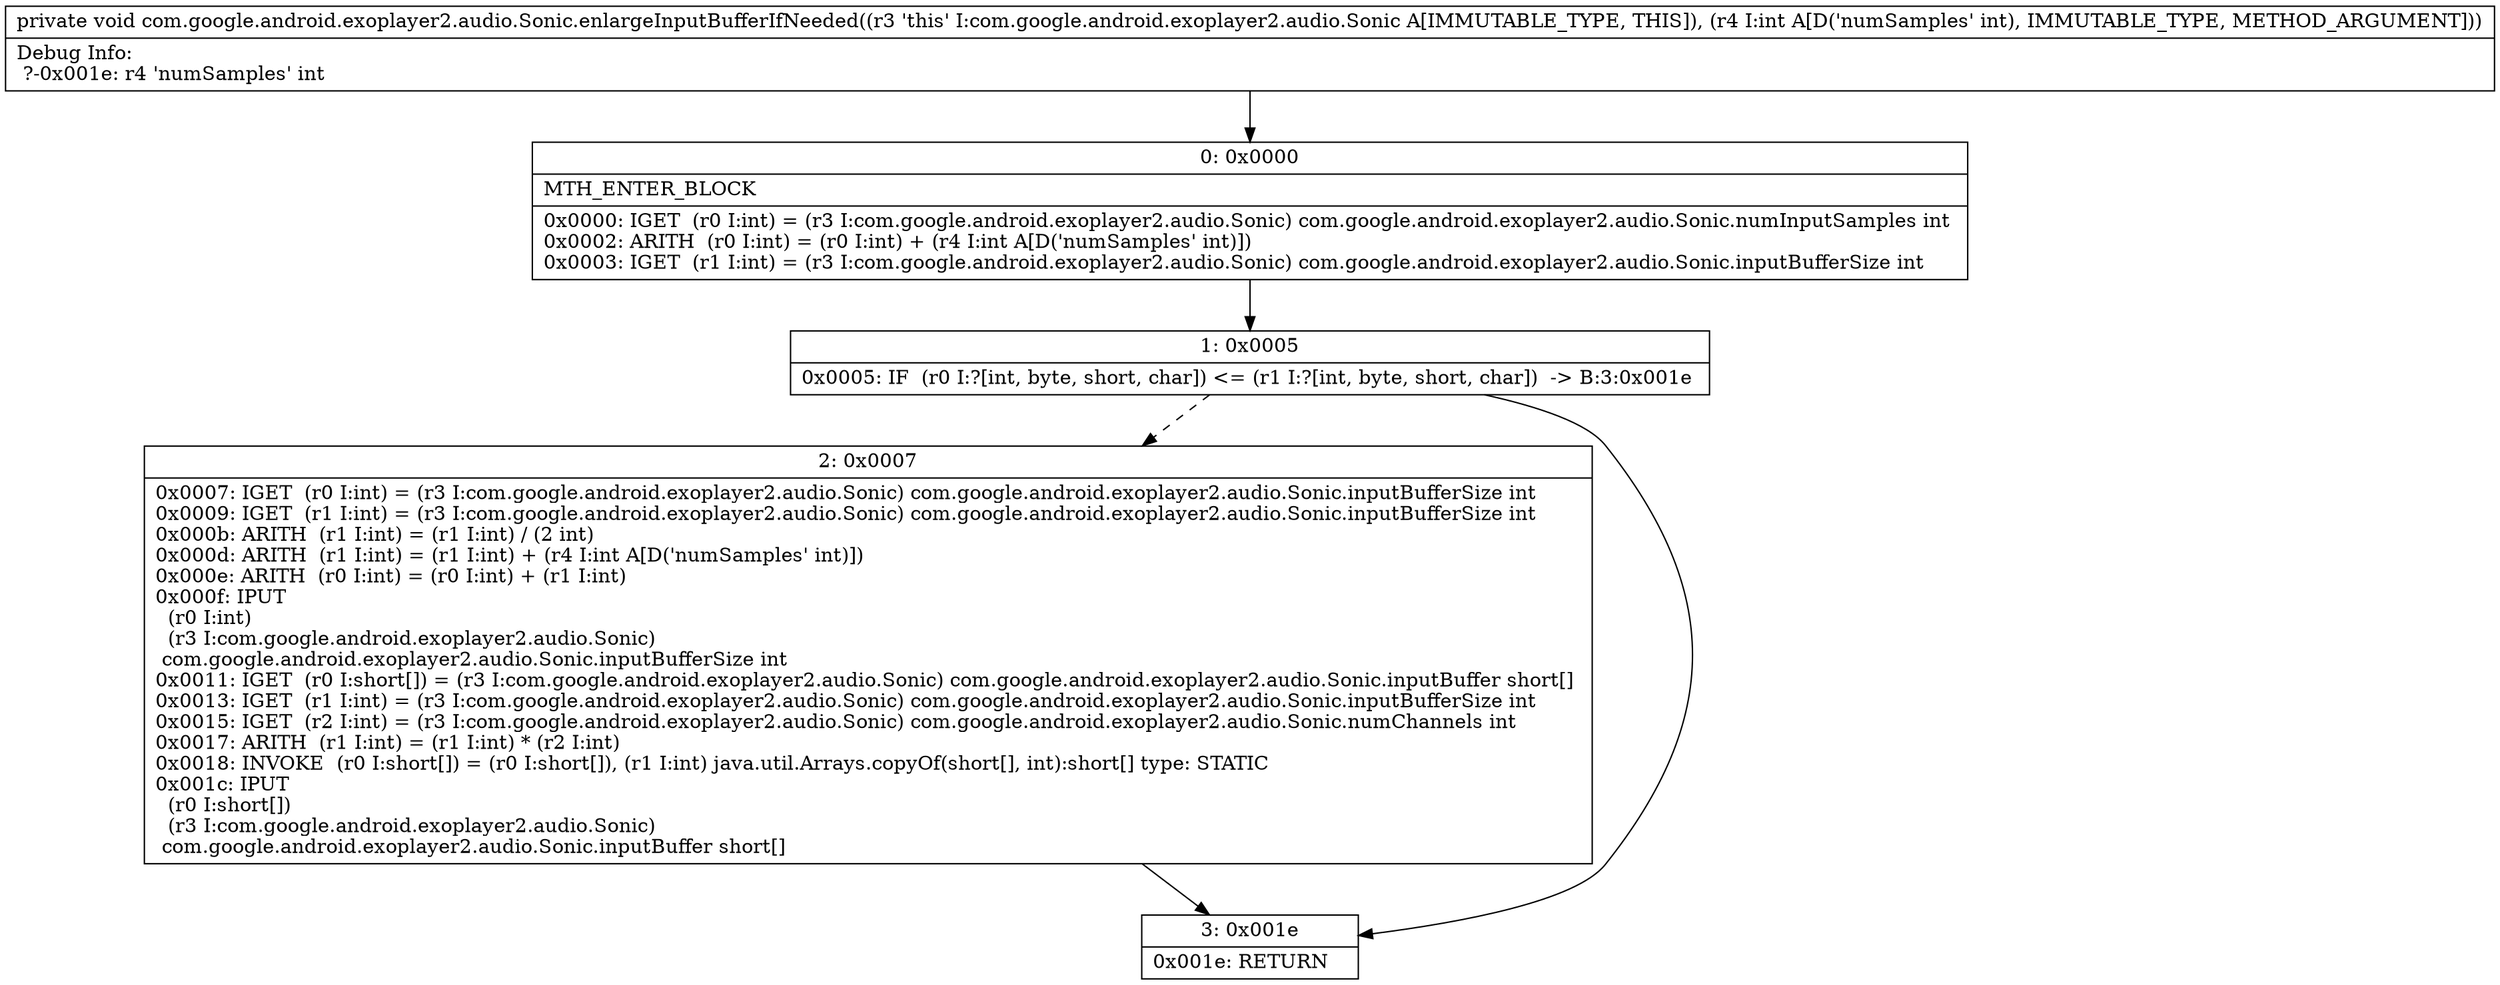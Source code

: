 digraph "CFG forcom.google.android.exoplayer2.audio.Sonic.enlargeInputBufferIfNeeded(I)V" {
Node_0 [shape=record,label="{0\:\ 0x0000|MTH_ENTER_BLOCK\l|0x0000: IGET  (r0 I:int) = (r3 I:com.google.android.exoplayer2.audio.Sonic) com.google.android.exoplayer2.audio.Sonic.numInputSamples int \l0x0002: ARITH  (r0 I:int) = (r0 I:int) + (r4 I:int A[D('numSamples' int)]) \l0x0003: IGET  (r1 I:int) = (r3 I:com.google.android.exoplayer2.audio.Sonic) com.google.android.exoplayer2.audio.Sonic.inputBufferSize int \l}"];
Node_1 [shape=record,label="{1\:\ 0x0005|0x0005: IF  (r0 I:?[int, byte, short, char]) \<= (r1 I:?[int, byte, short, char])  \-\> B:3:0x001e \l}"];
Node_2 [shape=record,label="{2\:\ 0x0007|0x0007: IGET  (r0 I:int) = (r3 I:com.google.android.exoplayer2.audio.Sonic) com.google.android.exoplayer2.audio.Sonic.inputBufferSize int \l0x0009: IGET  (r1 I:int) = (r3 I:com.google.android.exoplayer2.audio.Sonic) com.google.android.exoplayer2.audio.Sonic.inputBufferSize int \l0x000b: ARITH  (r1 I:int) = (r1 I:int) \/ (2 int) \l0x000d: ARITH  (r1 I:int) = (r1 I:int) + (r4 I:int A[D('numSamples' int)]) \l0x000e: ARITH  (r0 I:int) = (r0 I:int) + (r1 I:int) \l0x000f: IPUT  \l  (r0 I:int)\l  (r3 I:com.google.android.exoplayer2.audio.Sonic)\l com.google.android.exoplayer2.audio.Sonic.inputBufferSize int \l0x0011: IGET  (r0 I:short[]) = (r3 I:com.google.android.exoplayer2.audio.Sonic) com.google.android.exoplayer2.audio.Sonic.inputBuffer short[] \l0x0013: IGET  (r1 I:int) = (r3 I:com.google.android.exoplayer2.audio.Sonic) com.google.android.exoplayer2.audio.Sonic.inputBufferSize int \l0x0015: IGET  (r2 I:int) = (r3 I:com.google.android.exoplayer2.audio.Sonic) com.google.android.exoplayer2.audio.Sonic.numChannels int \l0x0017: ARITH  (r1 I:int) = (r1 I:int) * (r2 I:int) \l0x0018: INVOKE  (r0 I:short[]) = (r0 I:short[]), (r1 I:int) java.util.Arrays.copyOf(short[], int):short[] type: STATIC \l0x001c: IPUT  \l  (r0 I:short[])\l  (r3 I:com.google.android.exoplayer2.audio.Sonic)\l com.google.android.exoplayer2.audio.Sonic.inputBuffer short[] \l}"];
Node_3 [shape=record,label="{3\:\ 0x001e|0x001e: RETURN   \l}"];
MethodNode[shape=record,label="{private void com.google.android.exoplayer2.audio.Sonic.enlargeInputBufferIfNeeded((r3 'this' I:com.google.android.exoplayer2.audio.Sonic A[IMMUTABLE_TYPE, THIS]), (r4 I:int A[D('numSamples' int), IMMUTABLE_TYPE, METHOD_ARGUMENT]))  | Debug Info:\l  ?\-0x001e: r4 'numSamples' int\l}"];
MethodNode -> Node_0;
Node_0 -> Node_1;
Node_1 -> Node_2[style=dashed];
Node_1 -> Node_3;
Node_2 -> Node_3;
}

